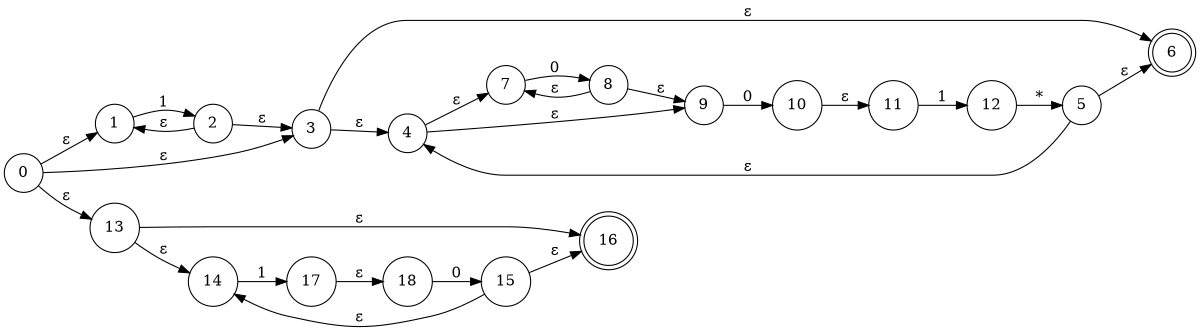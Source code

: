 digraph "NFA-ε" {
	rankdir=LR size="8,5"
	node [shape=doublecircle]
	6
	node [shape=doublecircle]
	16
	node [shape=circle]
	0 -> 1 [label="ε"]
	node [shape=circle]
	0 -> 3 [label="ε"]
	node [shape=circle]
	0 -> 13 [label="ε"]
	node [shape=circle]
	1 -> 2 [label=1]
	node [shape=circle]
	2 -> 1 [label="ε"]
	node [shape=circle]
	2 -> 3 [label="ε"]
	node [shape=circle]
	3 -> 4 [label="ε"]
	node [shape=circle]
	3 -> 6 [label="ε"]
	node [shape=circle]
	4 -> 7 [label="ε"]
	node [shape=circle]
	4 -> 9 [label="ε"]
	node [shape=circle]
	5 -> 4 [label="ε"]
	node [shape=circle]
	5 -> 6 [label="ε"]
	node [shape=circle]
	7 -> 8 [label=0]
	node [shape=circle]
	8 -> 7 [label="ε"]
	node [shape=circle]
	8 -> 9 [label="ε"]
	node [shape=circle]
	9 -> 10 [label=0]
	node [shape=circle]
	10 -> 11 [label="ε"]
	node [shape=circle]
	11 -> 12 [label=1]
	node [shape=circle]
	12 -> 5 [label="*"]
	node [shape=circle]
	13 -> 14 [label="ε"]
	node [shape=circle]
	13 -> 16 [label="ε"]
	node [shape=circle]
	14 -> 17 [label=1]
	node [shape=circle]
	15 -> 14 [label="ε"]
	node [shape=circle]
	15 -> 16 [label="ε"]
	node [shape=circle]
	17 -> 18 [label="ε"]
	node [shape=circle]
	18 -> 15 [label=0]
}
